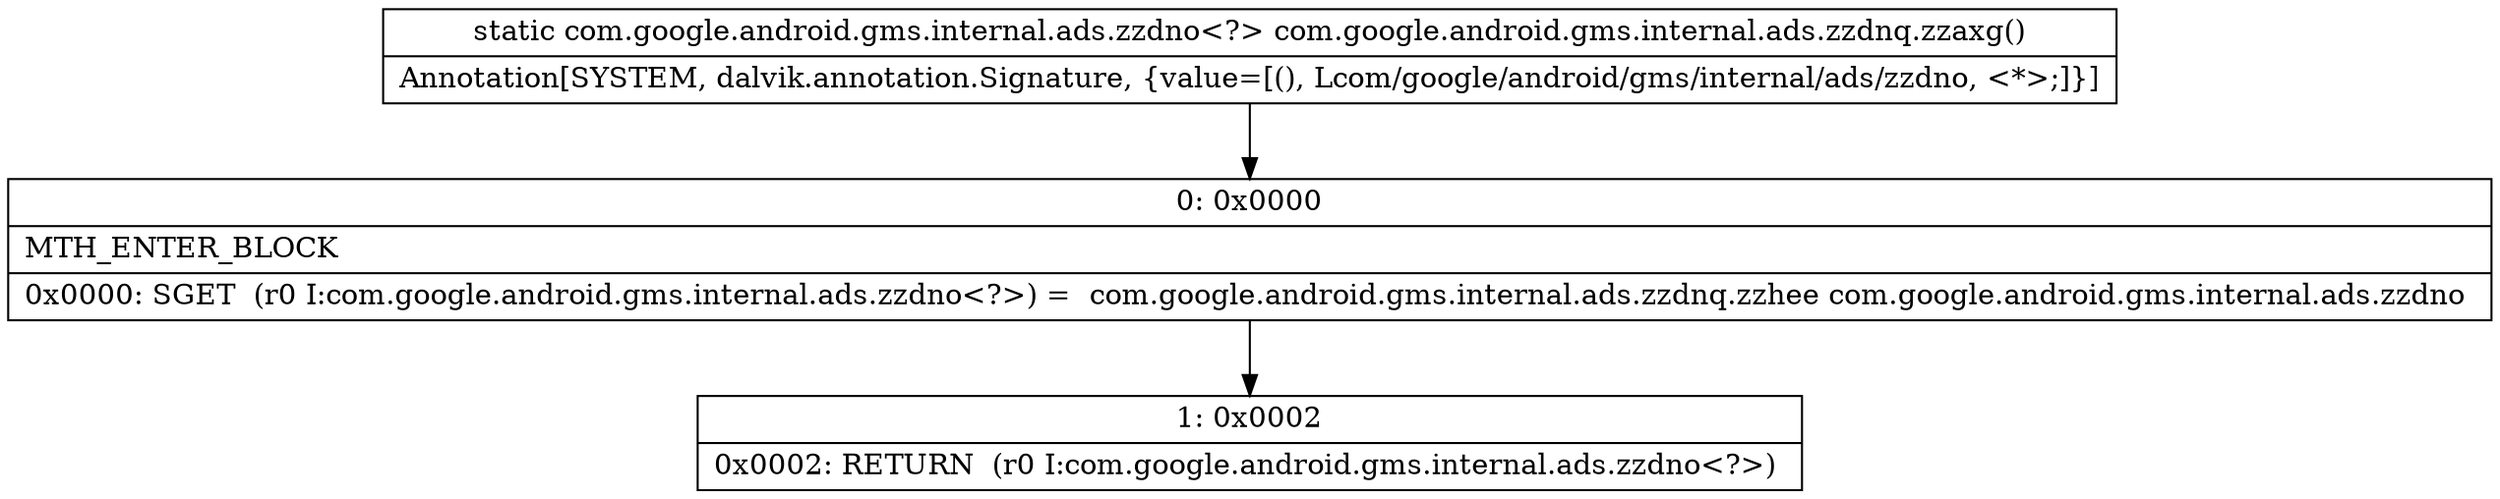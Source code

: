 digraph "CFG forcom.google.android.gms.internal.ads.zzdnq.zzaxg()Lcom\/google\/android\/gms\/internal\/ads\/zzdno;" {
Node_0 [shape=record,label="{0\:\ 0x0000|MTH_ENTER_BLOCK\l|0x0000: SGET  (r0 I:com.google.android.gms.internal.ads.zzdno\<?\>) =  com.google.android.gms.internal.ads.zzdnq.zzhee com.google.android.gms.internal.ads.zzdno \l}"];
Node_1 [shape=record,label="{1\:\ 0x0002|0x0002: RETURN  (r0 I:com.google.android.gms.internal.ads.zzdno\<?\>) \l}"];
MethodNode[shape=record,label="{static com.google.android.gms.internal.ads.zzdno\<?\> com.google.android.gms.internal.ads.zzdnq.zzaxg()  | Annotation[SYSTEM, dalvik.annotation.Signature, \{value=[(), Lcom\/google\/android\/gms\/internal\/ads\/zzdno, \<*\>;]\}]\l}"];
MethodNode -> Node_0;
Node_0 -> Node_1;
}

